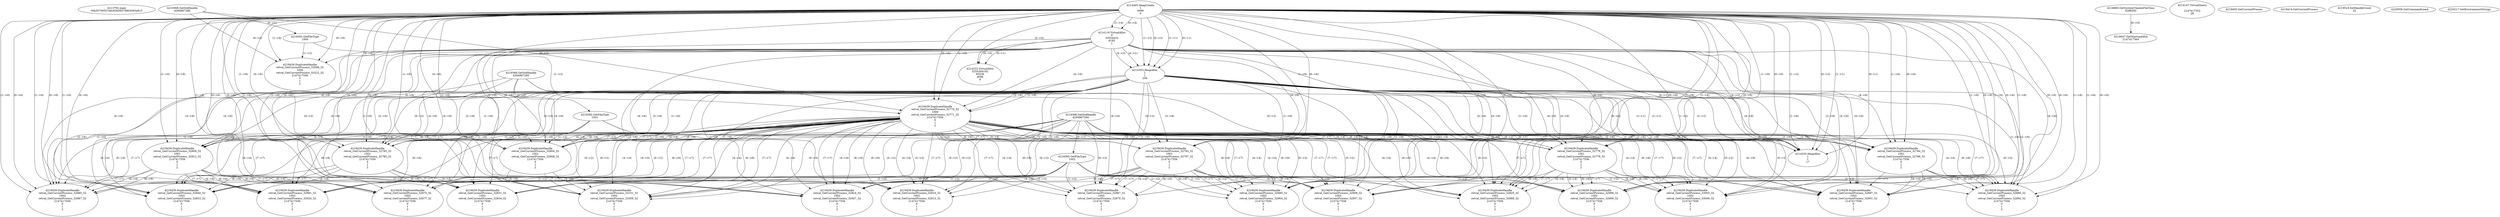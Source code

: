 // Global SCDG with merge call
digraph {
	0 [label="4213792.main
00b35700557e6c83656579903093a915"]
	1 [label="4214265.HeapCreate
1
4096
0"]
	2 [label="4218869.GetSystemTimeAsFileTime
4288292"]
	3 [label="4214116.VirtualAlloc
0
33554432
8192
1"]
	1 -> 3 [label="(1-->4)"]
	1 -> 3 [label="(0-->4)"]
	4 [label="4214147.VirtualQuery

2147417352
28"]
	5 [label="4214222.VirtualAlloc
3255304192
65536
4096
4"]
	3 -> 5 [label="(0-->1)"]
	1 -> 5 [label="(2-->3)"]
	3 -> 5 [label="(0-->0)"]
	6 [label="4219047.GetStartupInfoA
2147417564"]
	2 -> 6 [label="(0-->0)"]
	7 [label="4219368.GetStdHandle
4294967286"]
	8 [label="4219392.GetFileType
1000"]
	7 -> 8 [label="(0-->1)"]
	9 [label="4219405.GetCurrentProcess
"]
	10 [label="4219414.GetCurrentProcess
"]
	11 [label="4219439.DuplicateHandle
retval_GetCurrentProcess_33099_32
1000
retval_GetCurrentProcess_33222_32
2147417556
0
1
2"]
	7 -> 11 [label="(0-->2)"]
	8 -> 11 [label="(1-->2)"]
	1 -> 11 [label="(1-->6)"]
	1 -> 11 [label="(0-->6)"]
	3 -> 11 [label="(4-->6)"]
	12 [label="4214333.HeapAlloc
1
1
256"]
	1 -> 12 [label="(1-->1)"]
	1 -> 12 [label="(0-->1)"]
	3 -> 12 [label="(4-->1)"]
	1 -> 12 [label="(1-->2)"]
	1 -> 12 [label="(0-->2)"]
	3 -> 12 [label="(4-->2)"]
	13 [label="4219439.DuplicateHandle
retval_GetCurrentProcess_32770_32
1000
retval_GetCurrentProcess_32771_32
2147417556
0
1
2"]
	7 -> 13 [label="(0-->2)"]
	8 -> 13 [label="(1-->2)"]
	1 -> 13 [label="(1-->6)"]
	1 -> 13 [label="(0-->6)"]
	3 -> 13 [label="(4-->6)"]
	12 -> 13 [label="(1-->6)"]
	12 -> 13 [label="(2-->6)"]
	14 [label="4219368.GetStdHandle
4294967285"]
	15 [label="4219392.GetFileType
1001"]
	14 -> 15 [label="(0-->1)"]
	16 [label="4219439.DuplicateHandle
retval_GetCurrentProcess_32793_32
1001
retval_GetCurrentProcess_32797_32
2147417556
0
1
2"]
	14 -> 16 [label="(0-->2)"]
	15 -> 16 [label="(1-->2)"]
	13 -> 16 [label="(4-->4)"]
	1 -> 16 [label="(1-->6)"]
	1 -> 16 [label="(0-->6)"]
	3 -> 16 [label="(4-->6)"]
	12 -> 16 [label="(1-->6)"]
	12 -> 16 [label="(2-->6)"]
	13 -> 16 [label="(6-->6)"]
	13 -> 16 [label="(7-->7)"]
	17 [label="4219368.GetStdHandle
4294967284"]
	18 [label="4219392.GetFileType
1002"]
	17 -> 18 [label="(0-->1)"]
	19 [label="4219524.SetHandleCount
32"]
	20 [label="4220059.GetCommandLineA
"]
	21 [label="4219439.DuplicateHandle
retval_GetCurrentProcess_32924_32
1002
retval_GetCurrentProcess_32927_32
2147417556
0
1
2"]
	17 -> 21 [label="(0-->2)"]
	18 -> 21 [label="(1-->2)"]
	13 -> 21 [label="(4-->4)"]
	16 -> 21 [label="(4-->4)"]
	1 -> 21 [label="(1-->6)"]
	1 -> 21 [label="(0-->6)"]
	3 -> 21 [label="(4-->6)"]
	12 -> 21 [label="(1-->6)"]
	12 -> 21 [label="(2-->6)"]
	13 -> 21 [label="(6-->6)"]
	16 -> 21 [label="(6-->6)"]
	13 -> 21 [label="(7-->7)"]
	16 -> 21 [label="(7-->7)"]
	22 [label="4219439.DuplicateHandle
retval_GetCurrentProcess_32804_32
1001
retval_GetCurrentProcess_32808_32
2147417556
0
1
2"]
	14 -> 22 [label="(0-->2)"]
	15 -> 22 [label="(1-->2)"]
	13 -> 22 [label="(4-->4)"]
	1 -> 22 [label="(1-->6)"]
	1 -> 22 [label="(0-->6)"]
	3 -> 22 [label="(4-->6)"]
	12 -> 22 [label="(1-->6)"]
	12 -> 22 [label="(2-->6)"]
	13 -> 22 [label="(6-->6)"]
	13 -> 22 [label="(7-->7)"]
	23 [label="4219439.DuplicateHandle
retval_GetCurrentProcess_33151_32
1002
retval_GetCurrentProcess_33309_32
2147417556
0
1
2"]
	17 -> 23 [label="(0-->2)"]
	18 -> 23 [label="(1-->2)"]
	13 -> 23 [label="(4-->4)"]
	22 -> 23 [label="(4-->4)"]
	1 -> 23 [label="(1-->6)"]
	1 -> 23 [label="(0-->6)"]
	3 -> 23 [label="(4-->6)"]
	12 -> 23 [label="(1-->6)"]
	12 -> 23 [label="(2-->6)"]
	13 -> 23 [label="(6-->6)"]
	22 -> 23 [label="(6-->6)"]
	13 -> 23 [label="(7-->7)"]
	22 -> 23 [label="(7-->7)"]
	24 [label="4214333.HeapAlloc
1
1
17"]
	1 -> 24 [label="(1-->1)"]
	1 -> 24 [label="(0-->1)"]
	3 -> 24 [label="(4-->1)"]
	12 -> 24 [label="(1-->1)"]
	12 -> 24 [label="(2-->1)"]
	13 -> 24 [label="(6-->1)"]
	1 -> 24 [label="(1-->2)"]
	1 -> 24 [label="(0-->2)"]
	3 -> 24 [label="(4-->2)"]
	12 -> 24 [label="(1-->2)"]
	12 -> 24 [label="(2-->2)"]
	13 -> 24 [label="(6-->2)"]
	25 [label="4220217.GetEnvironmentStrings
"]
	26 [label="4219439.DuplicateHandle
retval_GetCurrentProcess_32810_32
1002
retval_GetCurrentProcess_32813_32
2147417556
0
1
2"]
	17 -> 26 [label="(0-->2)"]
	18 -> 26 [label="(1-->2)"]
	13 -> 26 [label="(4-->4)"]
	1 -> 26 [label="(1-->6)"]
	1 -> 26 [label="(0-->6)"]
	3 -> 26 [label="(4-->6)"]
	12 -> 26 [label="(1-->6)"]
	12 -> 26 [label="(2-->6)"]
	13 -> 26 [label="(6-->6)"]
	13 -> 26 [label="(7-->7)"]
	27 [label="4219439.DuplicateHandle
retval_GetCurrentProcess_32783_32
1001
retval_GetCurrentProcess_32785_32
2147417556
0
1
2"]
	14 -> 27 [label="(0-->2)"]
	15 -> 27 [label="(1-->2)"]
	13 -> 27 [label="(4-->4)"]
	1 -> 27 [label="(1-->6)"]
	1 -> 27 [label="(0-->6)"]
	3 -> 27 [label="(4-->6)"]
	12 -> 27 [label="(1-->6)"]
	12 -> 27 [label="(2-->6)"]
	13 -> 27 [label="(6-->6)"]
	13 -> 27 [label="(7-->7)"]
	28 [label="4219439.DuplicateHandle
retval_GetCurrentProcess_32831_32
1002
retval_GetCurrentProcess_32834_32
2147417556
0
1
2"]
	17 -> 28 [label="(0-->2)"]
	18 -> 28 [label="(1-->2)"]
	13 -> 28 [label="(4-->4)"]
	27 -> 28 [label="(4-->4)"]
	1 -> 28 [label="(1-->6)"]
	1 -> 28 [label="(0-->6)"]
	3 -> 28 [label="(4-->6)"]
	12 -> 28 [label="(1-->6)"]
	12 -> 28 [label="(2-->6)"]
	13 -> 28 [label="(6-->6)"]
	27 -> 28 [label="(6-->6)"]
	13 -> 28 [label="(7-->7)"]
	27 -> 28 [label="(7-->7)"]
	29 [label="4219439.DuplicateHandle
retval_GetCurrentProcess_32867_32
1002
retval_GetCurrentProcess_32870_32
2147417556
0
1
2"]
	17 -> 29 [label="(0-->2)"]
	18 -> 29 [label="(1-->2)"]
	13 -> 29 [label="(4-->4)"]
	16 -> 29 [label="(4-->4)"]
	1 -> 29 [label="(1-->6)"]
	1 -> 29 [label="(0-->6)"]
	3 -> 29 [label="(4-->6)"]
	12 -> 29 [label="(1-->6)"]
	12 -> 29 [label="(2-->6)"]
	13 -> 29 [label="(6-->6)"]
	16 -> 29 [label="(6-->6)"]
	13 -> 29 [label="(7-->7)"]
	16 -> 29 [label="(7-->7)"]
	30 [label="4219439.DuplicateHandle
retval_GetCurrentProcess_32840_32
1002
retval_GetCurrentProcess_32853_32
2147417556
0
1
2"]
	17 -> 30 [label="(0-->2)"]
	18 -> 30 [label="(1-->2)"]
	13 -> 30 [label="(4-->4)"]
	27 -> 30 [label="(4-->4)"]
	1 -> 30 [label="(1-->6)"]
	1 -> 30 [label="(0-->6)"]
	3 -> 30 [label="(4-->6)"]
	12 -> 30 [label="(1-->6)"]
	12 -> 30 [label="(2-->6)"]
	13 -> 30 [label="(6-->6)"]
	27 -> 30 [label="(6-->6)"]
	13 -> 30 [label="(7-->7)"]
	27 -> 30 [label="(7-->7)"]
	31 [label="4219439.DuplicateHandle
retval_GetCurrentProcess_32778_32
1001
retval_GetCurrentProcess_32779_32
2147417556
0
1
2"]
	14 -> 31 [label="(0-->2)"]
	15 -> 31 [label="(1-->2)"]
	13 -> 31 [label="(4-->4)"]
	1 -> 31 [label="(1-->6)"]
	1 -> 31 [label="(0-->6)"]
	3 -> 31 [label="(4-->6)"]
	12 -> 31 [label="(1-->6)"]
	12 -> 31 [label="(2-->6)"]
	13 -> 31 [label="(6-->6)"]
	13 -> 31 [label="(7-->7)"]
	32 [label="4219439.DuplicateHandle
retval_GetCurrentProcess_32825_32
1002
retval_GetCurrentProcess_32889_32
2147417556
0
1
2"]
	17 -> 32 [label="(0-->2)"]
	18 -> 32 [label="(1-->2)"]
	13 -> 32 [label="(4-->4)"]
	31 -> 32 [label="(4-->4)"]
	1 -> 32 [label="(1-->6)"]
	1 -> 32 [label="(0-->6)"]
	3 -> 32 [label="(4-->6)"]
	12 -> 32 [label="(1-->6)"]
	12 -> 32 [label="(2-->6)"]
	13 -> 32 [label="(6-->6)"]
	31 -> 32 [label="(6-->6)"]
	13 -> 32 [label="(7-->7)"]
	31 -> 32 [label="(7-->7)"]
	33 [label="4219439.DuplicateHandle
retval_GetCurrentProcess_32895_32
1002
retval_GetCurrentProcess_32904_32
2147417556
0
1
2"]
	17 -> 33 [label="(0-->2)"]
	18 -> 33 [label="(1-->2)"]
	13 -> 33 [label="(4-->4)"]
	16 -> 33 [label="(4-->4)"]
	1 -> 33 [label="(1-->6)"]
	1 -> 33 [label="(0-->6)"]
	3 -> 33 [label="(4-->6)"]
	12 -> 33 [label="(1-->6)"]
	12 -> 33 [label="(2-->6)"]
	13 -> 33 [label="(6-->6)"]
	16 -> 33 [label="(6-->6)"]
	13 -> 33 [label="(7-->7)"]
	16 -> 33 [label="(7-->7)"]
	34 [label="4219439.DuplicateHandle
retval_GetCurrentProcess_32784_32
1001
retval_GetCurrentProcess_32786_32
2147417556
0
1
2"]
	14 -> 34 [label="(0-->2)"]
	15 -> 34 [label="(1-->2)"]
	13 -> 34 [label="(4-->4)"]
	1 -> 34 [label="(1-->6)"]
	1 -> 34 [label="(0-->6)"]
	3 -> 34 [label="(4-->6)"]
	12 -> 34 [label="(1-->6)"]
	12 -> 34 [label="(2-->6)"]
	13 -> 34 [label="(6-->6)"]
	13 -> 34 [label="(7-->7)"]
	35 [label="4219439.DuplicateHandle
retval_GetCurrentProcess_32897_32
1002
retval_GetCurrentProcess_32901_32
2147417556
0
1
2"]
	17 -> 35 [label="(0-->2)"]
	18 -> 35 [label="(1-->2)"]
	13 -> 35 [label="(4-->4)"]
	34 -> 35 [label="(4-->4)"]
	1 -> 35 [label="(1-->6)"]
	1 -> 35 [label="(0-->6)"]
	3 -> 35 [label="(4-->6)"]
	12 -> 35 [label="(1-->6)"]
	12 -> 35 [label="(2-->6)"]
	13 -> 35 [label="(6-->6)"]
	34 -> 35 [label="(6-->6)"]
	13 -> 35 [label="(7-->7)"]
	34 -> 35 [label="(7-->7)"]
	36 [label="4219439.DuplicateHandle
retval_GetCurrentProcess_32809_32
1001
retval_GetCurrentProcess_32812_32
2147417556
0
1
2"]
	14 -> 36 [label="(0-->2)"]
	15 -> 36 [label="(1-->2)"]
	13 -> 36 [label="(4-->4)"]
	1 -> 36 [label="(1-->6)"]
	1 -> 36 [label="(0-->6)"]
	3 -> 36 [label="(4-->6)"]
	12 -> 36 [label="(1-->6)"]
	12 -> 36 [label="(2-->6)"]
	13 -> 36 [label="(6-->6)"]
	13 -> 36 [label="(7-->7)"]
	37 [label="4219439.DuplicateHandle
retval_GetCurrentProcess_32985_32
1002
retval_GetCurrentProcess_32987_32
2147417556
0
1
2"]
	17 -> 37 [label="(0-->2)"]
	18 -> 37 [label="(1-->2)"]
	13 -> 37 [label="(4-->4)"]
	36 -> 37 [label="(4-->4)"]
	1 -> 37 [label="(1-->6)"]
	1 -> 37 [label="(0-->6)"]
	3 -> 37 [label="(4-->6)"]
	12 -> 37 [label="(1-->6)"]
	12 -> 37 [label="(2-->6)"]
	13 -> 37 [label="(6-->6)"]
	36 -> 37 [label="(6-->6)"]
	13 -> 37 [label="(7-->7)"]
	36 -> 37 [label="(7-->7)"]
	38 [label="4219439.DuplicateHandle
retval_GetCurrentProcess_32890_32
1002
retval_GetCurrentProcess_32892_32
2147417556
0
1
2"]
	17 -> 38 [label="(0-->2)"]
	18 -> 38 [label="(1-->2)"]
	13 -> 38 [label="(4-->4)"]
	34 -> 38 [label="(4-->4)"]
	1 -> 38 [label="(1-->6)"]
	1 -> 38 [label="(0-->6)"]
	3 -> 38 [label="(4-->6)"]
	12 -> 38 [label="(1-->6)"]
	12 -> 38 [label="(2-->6)"]
	13 -> 38 [label="(6-->6)"]
	34 -> 38 [label="(6-->6)"]
	13 -> 38 [label="(7-->7)"]
	34 -> 38 [label="(7-->7)"]
	39 [label="4219439.DuplicateHandle
retval_GetCurrentProcess_32991_32
1002
retval_GetCurrentProcess_33024_32
2147417556
0
1
2"]
	17 -> 39 [label="(0-->2)"]
	18 -> 39 [label="(1-->2)"]
	13 -> 39 [label="(4-->4)"]
	36 -> 39 [label="(4-->4)"]
	1 -> 39 [label="(1-->6)"]
	1 -> 39 [label="(0-->6)"]
	3 -> 39 [label="(4-->6)"]
	12 -> 39 [label="(1-->6)"]
	12 -> 39 [label="(2-->6)"]
	13 -> 39 [label="(6-->6)"]
	36 -> 39 [label="(6-->6)"]
	13 -> 39 [label="(7-->7)"]
	36 -> 39 [label="(7-->7)"]
	40 [label="4219439.DuplicateHandle
retval_GetCurrentProcess_32998_32
1002
retval_GetCurrentProcess_32999_32
2147417556
0
1
2"]
	17 -> 40 [label="(0-->2)"]
	18 -> 40 [label="(1-->2)"]
	13 -> 40 [label="(4-->4)"]
	31 -> 40 [label="(4-->4)"]
	1 -> 40 [label="(1-->6)"]
	1 -> 40 [label="(0-->6)"]
	3 -> 40 [label="(4-->6)"]
	12 -> 40 [label="(1-->6)"]
	12 -> 40 [label="(2-->6)"]
	13 -> 40 [label="(6-->6)"]
	31 -> 40 [label="(6-->6)"]
	13 -> 40 [label="(7-->7)"]
	31 -> 40 [label="(7-->7)"]
	41 [label="4219439.DuplicateHandle
retval_GetCurrentProcess_33003_32
1002
retval_GetCurrentProcess_33006_32
2147417556
0
1
2"]
	17 -> 41 [label="(0-->2)"]
	18 -> 41 [label="(1-->2)"]
	13 -> 41 [label="(4-->4)"]
	31 -> 41 [label="(4-->4)"]
	1 -> 41 [label="(1-->6)"]
	1 -> 41 [label="(0-->6)"]
	3 -> 41 [label="(4-->6)"]
	12 -> 41 [label="(1-->6)"]
	12 -> 41 [label="(2-->6)"]
	13 -> 41 [label="(6-->6)"]
	31 -> 41 [label="(6-->6)"]
	13 -> 41 [label="(7-->7)"]
	31 -> 41 [label="(7-->7)"]
	42 [label="4219439.DuplicateHandle
retval_GetCurrentProcess_32975_32
1002
retval_GetCurrentProcess_32977_32
2147417556
0
1
2"]
	17 -> 42 [label="(0-->2)"]
	18 -> 42 [label="(1-->2)"]
	13 -> 42 [label="(4-->4)"]
	36 -> 42 [label="(4-->4)"]
	1 -> 42 [label="(1-->6)"]
	1 -> 42 [label="(0-->6)"]
	3 -> 42 [label="(4-->6)"]
	12 -> 42 [label="(1-->6)"]
	12 -> 42 [label="(2-->6)"]
	13 -> 42 [label="(6-->6)"]
	36 -> 42 [label="(6-->6)"]
	13 -> 42 [label="(7-->7)"]
	36 -> 42 [label="(7-->7)"]
	43 [label="4219439.DuplicateHandle
retval_GetCurrentProcess_32908_32
1002
retval_GetCurrentProcess_32957_32
2147417556
0
1
2"]
	17 -> 43 [label="(0-->2)"]
	18 -> 43 [label="(1-->2)"]
	13 -> 43 [label="(4-->4)"]
	16 -> 43 [label="(4-->4)"]
	1 -> 43 [label="(1-->6)"]
	1 -> 43 [label="(0-->6)"]
	3 -> 43 [label="(4-->6)"]
	12 -> 43 [label="(1-->6)"]
	12 -> 43 [label="(2-->6)"]
	13 -> 43 [label="(6-->6)"]
	16 -> 43 [label="(6-->6)"]
	13 -> 43 [label="(7-->7)"]
	16 -> 43 [label="(7-->7)"]
}
